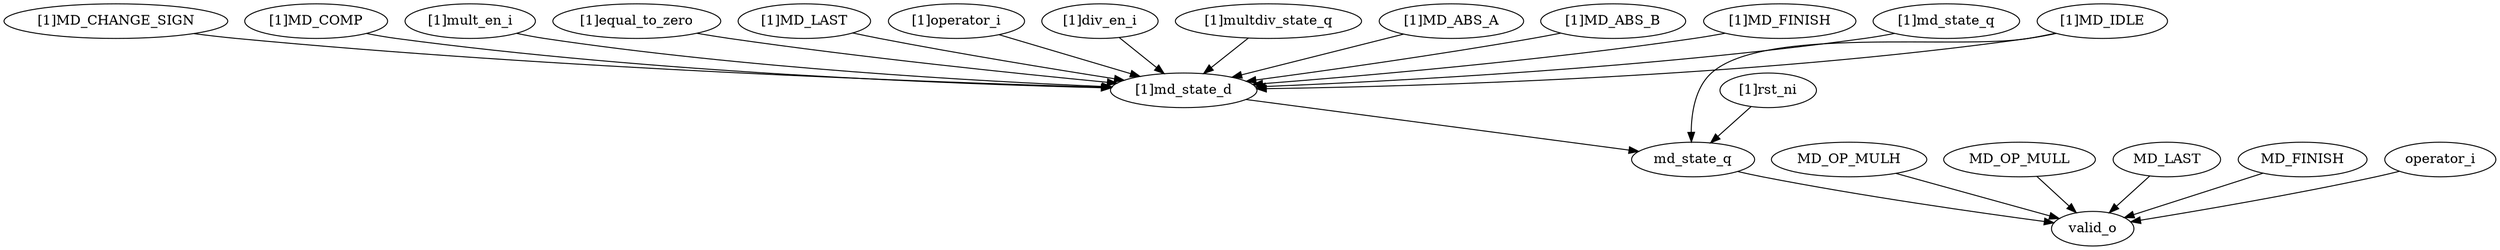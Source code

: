 strict digraph "" {
	"[1]MD_CHANGE_SIGN"	 [complexity=15,
		importance=0.2655794617,
		rank=0.0177052974467];
	"[1]md_state_d"	 [complexity=11,
		importance=0.127505756493,
		rank=0.0115914324084];
	"[1]MD_CHANGE_SIGN" -> "[1]md_state_d";
	MD_OP_MULH	 [complexity=9,
		importance=0.0352485507106,
		rank=0.00391650563452];
	valid_o	 [complexity=0,
		importance=0.0246806019966,
		rank=0.0];
	MD_OP_MULH -> valid_o;
	MD_OP_MULL	 [complexity=9,
		importance=0.0352485507106,
		rank=0.00391650563452];
	MD_OP_MULL -> valid_o;
	"[1]MD_COMP"	 [complexity=21,
		importance=0.520590974686,
		rank=0.0247900464136];
	"[1]MD_COMP" -> "[1]md_state_d";
	"[1]mult_en_i"	 [complexity=13,
		importance=2.17816580909,
		rank=0.167551216084];
	"[1]mult_en_i" -> "[1]md_state_d";
	md_state_q	 [complexity=9,
		importance=0.067469094187,
		rank=0.00749656602077];
	md_state_q -> valid_o;
	"[1]MD_IDLE"	 [complexity=17,
		importance=0.393085218193,
		rank=0.0231226598937];
	"[1]MD_IDLE" -> md_state_q;
	"[1]MD_IDLE" -> "[1]md_state_d";
	"[1]equal_to_zero"	 [complexity=19,
		importance=0.2655794617,
		rank=0.0139778664053];
	"[1]equal_to_zero" -> "[1]md_state_d";
	"[1]rst_ni"	 [complexity=10,
		importance=0.145506137088,
		rank=0.0145506137088];
	"[1]rst_ni" -> md_state_q;
	"[1]MD_LAST"	 [complexity=15,
		importance=0.138073705207,
		rank=0.00920491368046];
	"[1]MD_LAST" -> "[1]md_state_d";
	"[1]operator_i"	 [complexity=13,
		importance=1.03061400066,
		rank=0.0792780000505];
	"[1]operator_i" -> "[1]md_state_d";
	MD_LAST	 [complexity=9,
		importance=0.0352485507106,
		rank=0.00391650563452];
	MD_LAST -> valid_o;
	MD_FINISH	 [complexity=9,
		importance=0.0352485507106,
		rank=0.00391650563452];
	MD_FINISH -> valid_o;
	"[1]div_en_i"	 [complexity=13,
		importance=2.17816580909,
		rank=0.167551216084];
	"[1]div_en_i" -> "[1]md_state_d";
	"[1]multdiv_state_q"	 [complexity=15,
		importance=0.149173247901,
		rank=0.00994488319339];
	"[1]multdiv_state_q" -> "[1]md_state_d";
	"[1]md_state_d" -> md_state_q;
	"[1]MD_ABS_A"	 [complexity=19,
		importance=0.2655794617,
		rank=0.0139778664053];
	"[1]MD_ABS_A" -> "[1]md_state_d";
	operator_i	 [complexity=9,
		importance=0.0352485507106,
		rank=0.00391650563452];
	operator_i -> valid_o;
	"[1]MD_ABS_B"	 [complexity=13,
		importance=0.138073705207,
		rank=0.0106210542467];
	"[1]MD_ABS_B" -> "[1]md_state_d";
	"[1]MD_FINISH"	 [complexity=21,
		importance=0.393085218193,
		rank=0.0187183437235];
	"[1]MD_FINISH" -> "[1]md_state_d";
	"[1]md_state_q"	 [complexity=14,
		importance=2.33789210906,
		rank=0.166992293504];
	"[1]md_state_q" -> "[1]md_state_d";
}
